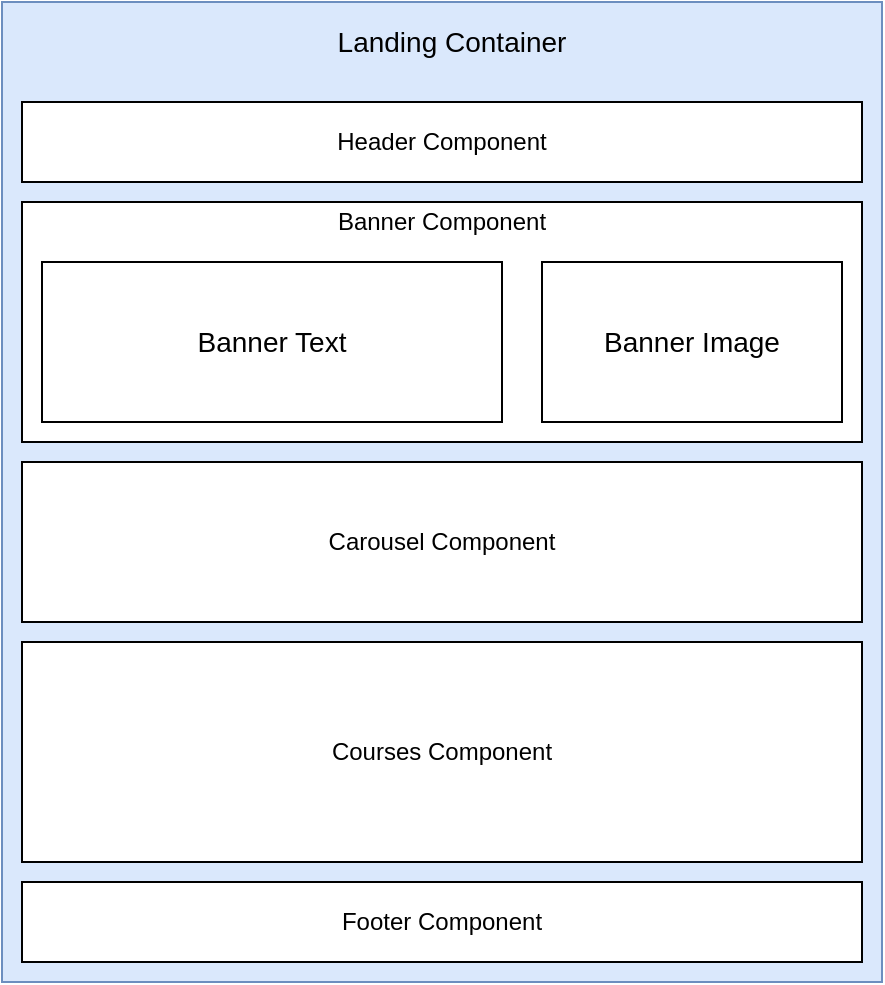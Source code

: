 <mxfile version="13.0.3" type="device"><diagram id="lAdQdUz7ZhsWyFnh0xXJ" name="Page-1"><mxGraphModel dx="1422" dy="748" grid="1" gridSize="10" guides="1" tooltips="1" connect="1" arrows="1" fold="1" page="1" pageScale="1" pageWidth="850" pageHeight="1100" math="0" shadow="0"><root><mxCell id="0"/><mxCell id="1" parent="0"/><mxCell id="WAhKnbZBBxeest85sv1J-1" value="" style="group" vertex="1" connectable="0" parent="1"><mxGeometry x="205" y="40" width="440" height="490" as="geometry"/></mxCell><mxCell id="WAhKnbZBBxeest85sv1J-3" value="" style="group" vertex="1" connectable="0" parent="WAhKnbZBBxeest85sv1J-1"><mxGeometry width="440" height="490" as="geometry"/></mxCell><mxCell id="vDyr8czbH-V5X8NKg9Y9-1" value="" style="whiteSpace=wrap;html=1;fillColor=#dae8fc;strokeColor=#6c8ebf;" parent="WAhKnbZBBxeest85sv1J-3" vertex="1"><mxGeometry width="440" height="490" as="geometry"/></mxCell><mxCell id="vDyr8czbH-V5X8NKg9Y9-2" value="Header Component" style="rounded=0;whiteSpace=wrap;html=1;" parent="WAhKnbZBBxeest85sv1J-3" vertex="1"><mxGeometry x="10" y="50" width="420" height="40" as="geometry"/></mxCell><mxCell id="vDyr8czbH-V5X8NKg9Y9-3" value="Landing Container" style="text;html=1;strokeColor=none;fillColor=none;align=center;verticalAlign=middle;whiteSpace=wrap;rounded=0;fontSize=14;" parent="WAhKnbZBBxeest85sv1J-3" vertex="1"><mxGeometry x="145" y="10" width="160" height="20" as="geometry"/></mxCell><mxCell id="vDyr8czbH-V5X8NKg9Y9-4" value="" style="whiteSpace=wrap;html=1;fontSize=14;" parent="WAhKnbZBBxeest85sv1J-3" vertex="1"><mxGeometry x="10" y="100" width="420" height="120" as="geometry"/></mxCell><mxCell id="vDyr8czbH-V5X8NKg9Y9-5" value="Banner Text" style="rounded=0;whiteSpace=wrap;html=1;fontSize=14;" parent="WAhKnbZBBxeest85sv1J-3" vertex="1"><mxGeometry x="20" y="130" width="230" height="80" as="geometry"/></mxCell><mxCell id="vDyr8czbH-V5X8NKg9Y9-6" value="Banner Image" style="rounded=0;whiteSpace=wrap;html=1;fontSize=14;" parent="WAhKnbZBBxeest85sv1J-3" vertex="1"><mxGeometry x="270" y="130" width="150" height="80" as="geometry"/></mxCell><mxCell id="vDyr8czbH-V5X8NKg9Y9-7" value="Banner Component" style="text;html=1;strokeColor=none;fillColor=none;align=center;verticalAlign=middle;whiteSpace=wrap;rounded=0;fontSize=12;" parent="WAhKnbZBBxeest85sv1J-3" vertex="1"><mxGeometry x="145" y="100" width="150" height="20" as="geometry"/></mxCell><mxCell id="vDyr8czbH-V5X8NKg9Y9-11" value="Courses Component" style="rounded=0;whiteSpace=wrap;html=1;fontSize=12;" parent="WAhKnbZBBxeest85sv1J-3" vertex="1"><mxGeometry x="10" y="320" width="420" height="110" as="geometry"/></mxCell><mxCell id="vDyr8czbH-V5X8NKg9Y9-14" value="Footer Component&lt;br&gt;" style="rounded=0;whiteSpace=wrap;html=1;fontSize=12;" parent="WAhKnbZBBxeest85sv1J-3" vertex="1"><mxGeometry x="10" y="440" width="420" height="40" as="geometry"/></mxCell><mxCell id="vDyr8czbH-V5X8NKg9Y9-9" value="Carousel Component" style="rounded=0;whiteSpace=wrap;html=1;fontSize=12;" parent="WAhKnbZBBxeest85sv1J-3" vertex="1"><mxGeometry x="10" y="230" width="420" height="80" as="geometry"/></mxCell></root></mxGraphModel></diagram></mxfile>